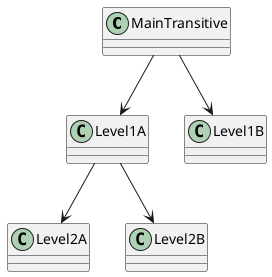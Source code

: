 @startuml
class MainTransitive

MainTransitive --> Level1A
MainTransitive --> Level1B
Level1A --> Level2A
Level1A --> Level2B

@enduml